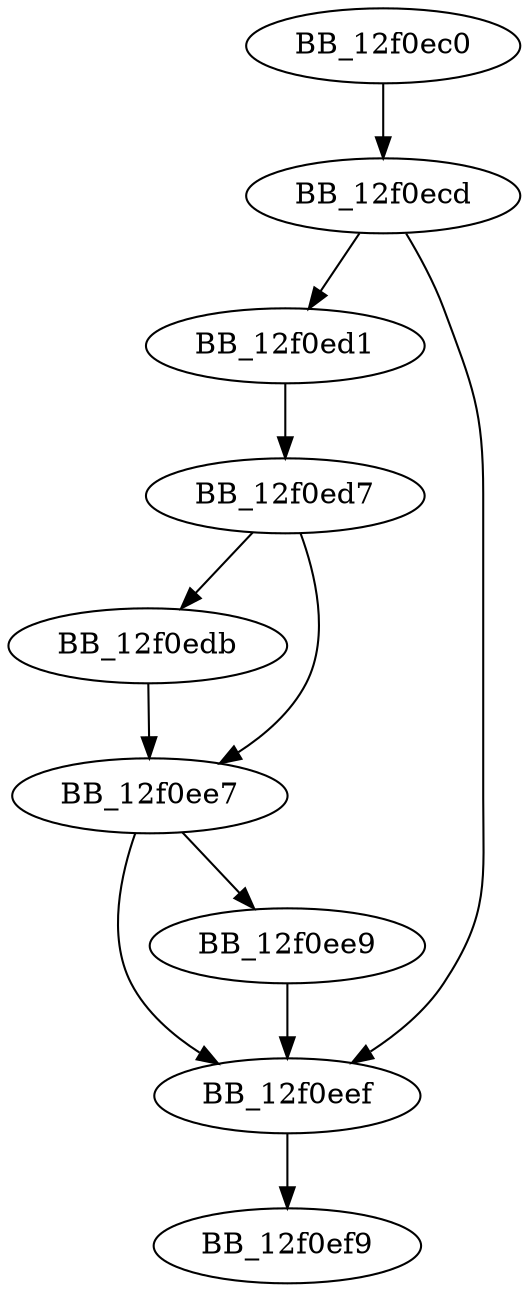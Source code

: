 DiGraph sub_12F0EC0{
BB_12f0ec0->BB_12f0ecd
BB_12f0ecd->BB_12f0ed1
BB_12f0ecd->BB_12f0eef
BB_12f0ed1->BB_12f0ed7
BB_12f0ed7->BB_12f0edb
BB_12f0ed7->BB_12f0ee7
BB_12f0edb->BB_12f0ee7
BB_12f0ee7->BB_12f0ee9
BB_12f0ee7->BB_12f0eef
BB_12f0ee9->BB_12f0eef
BB_12f0eef->BB_12f0ef9
}
